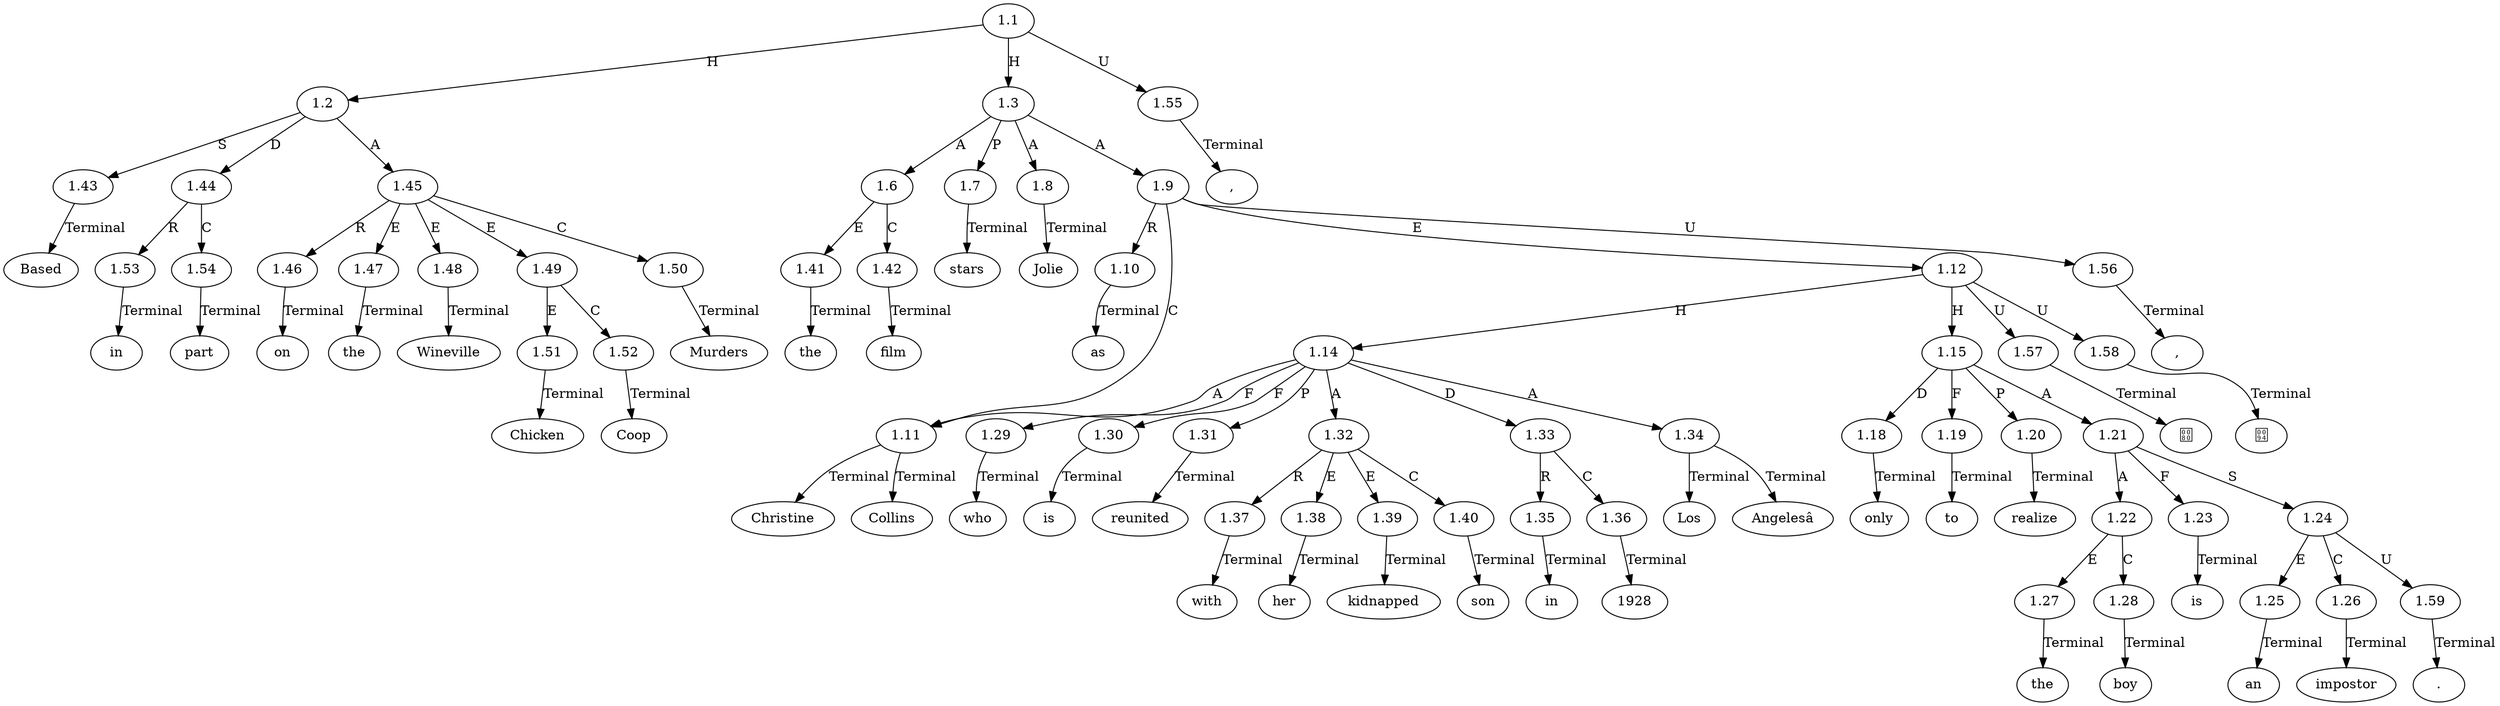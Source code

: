 // Graph
digraph {
	0.1 [label=Based ordering=out]
	0.10 [label="," ordering=out]
	0.11 [label=the ordering=out]
	0.12 [label=film ordering=out]
	0.13 [label=stars ordering=out]
	0.14 [label=Jolie ordering=out]
	0.15 [label=as ordering=out]
	0.16 [label=Christine ordering=out]
	0.17 [label=Collins ordering=out]
	0.18 [label="," ordering=out]
	0.19 [label=who ordering=out]
	0.2 [label=in ordering=out]
	0.20 [label=is ordering=out]
	0.21 [label=reunited ordering=out]
	0.22 [label=with ordering=out]
	0.23 [label=her ordering=out]
	0.24 [label=kidnapped ordering=out]
	0.25 [label=son ordering=out]
	0.26 [label=in ordering=out]
	0.27 [label=1928 ordering=out]
	0.28 [label=Los ordering=out]
	0.29 [label="Angelesâ" ordering=out]
	0.3 [label=part ordering=out]
	0.30 [label="" ordering=out]
	0.31 [label="" ordering=out]
	0.32 [label=only ordering=out]
	0.33 [label=to ordering=out]
	0.34 [label=realize ordering=out]
	0.35 [label=the ordering=out]
	0.36 [label=boy ordering=out]
	0.37 [label=is ordering=out]
	0.38 [label=an ordering=out]
	0.39 [label=impostor ordering=out]
	0.4 [label=on ordering=out]
	0.40 [label="." ordering=out]
	0.5 [label=the ordering=out]
	0.6 [label=Wineville ordering=out]
	0.7 [label=Chicken ordering=out]
	0.8 [label=Coop ordering=out]
	0.9 [label=Murders ordering=out]
	1.1 [label=1.1 ordering=out]
	1.2 [label=1.2 ordering=out]
	1.3 [label=1.3 ordering=out]
	1.6 [label=1.6 ordering=out]
	1.7 [label=1.7 ordering=out]
	1.8 [label=1.8 ordering=out]
	1.9 [label=1.9 ordering=out]
	1.10 [label=1.10 ordering=out]
	1.11 [label=1.11 ordering=out]
	1.12 [label=1.12 ordering=out]
	1.14 [label=1.14 ordering=out]
	1.15 [label=1.15 ordering=out]
	1.18 [label=1.18 ordering=out]
	1.19 [label=1.19 ordering=out]
	1.20 [label=1.20 ordering=out]
	1.21 [label=1.21 ordering=out]
	1.22 [label=1.22 ordering=out]
	1.23 [label=1.23 ordering=out]
	1.24 [label=1.24 ordering=out]
	1.25 [label=1.25 ordering=out]
	1.26 [label=1.26 ordering=out]
	1.27 [label=1.27 ordering=out]
	1.28 [label=1.28 ordering=out]
	1.29 [label=1.29 ordering=out]
	1.30 [label=1.30 ordering=out]
	1.31 [label=1.31 ordering=out]
	1.32 [label=1.32 ordering=out]
	1.33 [label=1.33 ordering=out]
	1.34 [label=1.34 ordering=out]
	1.35 [label=1.35 ordering=out]
	1.36 [label=1.36 ordering=out]
	1.37 [label=1.37 ordering=out]
	1.38 [label=1.38 ordering=out]
	1.39 [label=1.39 ordering=out]
	1.40 [label=1.40 ordering=out]
	1.41 [label=1.41 ordering=out]
	1.42 [label=1.42 ordering=out]
	1.43 [label=1.43 ordering=out]
	1.44 [label=1.44 ordering=out]
	1.45 [label=1.45 ordering=out]
	1.46 [label=1.46 ordering=out]
	1.47 [label=1.47 ordering=out]
	1.48 [label=1.48 ordering=out]
	1.49 [label=1.49 ordering=out]
	1.50 [label=1.50 ordering=out]
	1.51 [label=1.51 ordering=out]
	1.52 [label=1.52 ordering=out]
	1.53 [label=1.53 ordering=out]
	1.54 [label=1.54 ordering=out]
	1.55 [label=1.55 ordering=out]
	1.56 [label=1.56 ordering=out]
	1.57 [label=1.57 ordering=out]
	1.58 [label=1.58 ordering=out]
	1.59 [label=1.59 ordering=out]
	1.1 -> 1.2 [label=H ordering=out]
	1.1 -> 1.3 [label=H ordering=out]
	1.1 -> 1.55 [label=U ordering=out]
	1.2 -> 1.43 [label=S ordering=out]
	1.2 -> 1.44 [label=D ordering=out]
	1.2 -> 1.45 [label=A ordering=out]
	1.3 -> 1.6 [label=A ordering=out]
	1.3 -> 1.7 [label=P ordering=out]
	1.3 -> 1.8 [label=A ordering=out]
	1.3 -> 1.9 [label=A ordering=out]
	1.6 -> 1.41 [label=E ordering=out]
	1.6 -> 1.42 [label=C ordering=out]
	1.7 -> 0.13 [label=Terminal ordering=out]
	1.8 -> 0.14 [label=Terminal ordering=out]
	1.9 -> 1.10 [label=R ordering=out]
	1.9 -> 1.11 [label=C ordering=out]
	1.9 -> 1.12 [label=E ordering=out]
	1.9 -> 1.56 [label=U ordering=out]
	1.10 -> 0.15 [label=Terminal ordering=out]
	1.11 -> 0.16 [label=Terminal ordering=out]
	1.11 -> 0.17 [label=Terminal ordering=out]
	1.12 -> 1.14 [label=H ordering=out]
	1.12 -> 1.15 [label=H ordering=out]
	1.12 -> 1.57 [label=U ordering=out]
	1.12 -> 1.58 [label=U ordering=out]
	1.14 -> 1.11 [label=A ordering=out]
	1.14 -> 1.29 [label=F ordering=out]
	1.14 -> 1.30 [label=F ordering=out]
	1.14 -> 1.31 [label=P ordering=out]
	1.14 -> 1.32 [label=A ordering=out]
	1.14 -> 1.33 [label=D ordering=out]
	1.14 -> 1.34 [label=A ordering=out]
	1.15 -> 1.18 [label=D ordering=out]
	1.15 -> 1.19 [label=F ordering=out]
	1.15 -> 1.20 [label=P ordering=out]
	1.15 -> 1.21 [label=A ordering=out]
	1.18 -> 0.32 [label=Terminal ordering=out]
	1.19 -> 0.33 [label=Terminal ordering=out]
	1.20 -> 0.34 [label=Terminal ordering=out]
	1.21 -> 1.22 [label=A ordering=out]
	1.21 -> 1.23 [label=F ordering=out]
	1.21 -> 1.24 [label=S ordering=out]
	1.22 -> 1.27 [label=E ordering=out]
	1.22 -> 1.28 [label=C ordering=out]
	1.23 -> 0.37 [label=Terminal ordering=out]
	1.24 -> 1.25 [label=E ordering=out]
	1.24 -> 1.26 [label=C ordering=out]
	1.24 -> 1.59 [label=U ordering=out]
	1.25 -> 0.38 [label=Terminal ordering=out]
	1.26 -> 0.39 [label=Terminal ordering=out]
	1.27 -> 0.35 [label=Terminal ordering=out]
	1.28 -> 0.36 [label=Terminal ordering=out]
	1.29 -> 0.19 [label=Terminal ordering=out]
	1.30 -> 0.20 [label=Terminal ordering=out]
	1.31 -> 0.21 [label=Terminal ordering=out]
	1.32 -> 1.37 [label=R ordering=out]
	1.32 -> 1.38 [label=E ordering=out]
	1.32 -> 1.39 [label=E ordering=out]
	1.32 -> 1.40 [label=C ordering=out]
	1.33 -> 1.35 [label=R ordering=out]
	1.33 -> 1.36 [label=C ordering=out]
	1.34 -> 0.28 [label=Terminal ordering=out]
	1.34 -> 0.29 [label=Terminal ordering=out]
	1.35 -> 0.26 [label=Terminal ordering=out]
	1.36 -> 0.27 [label=Terminal ordering=out]
	1.37 -> 0.22 [label=Terminal ordering=out]
	1.38 -> 0.23 [label=Terminal ordering=out]
	1.39 -> 0.24 [label=Terminal ordering=out]
	1.40 -> 0.25 [label=Terminal ordering=out]
	1.41 -> 0.11 [label=Terminal ordering=out]
	1.42 -> 0.12 [label=Terminal ordering=out]
	1.43 -> 0.1 [label=Terminal ordering=out]
	1.44 -> 1.53 [label=R ordering=out]
	1.44 -> 1.54 [label=C ordering=out]
	1.45 -> 1.46 [label=R ordering=out]
	1.45 -> 1.47 [label=E ordering=out]
	1.45 -> 1.48 [label=E ordering=out]
	1.45 -> 1.49 [label=E ordering=out]
	1.45 -> 1.50 [label=C ordering=out]
	1.46 -> 0.4 [label=Terminal ordering=out]
	1.47 -> 0.5 [label=Terminal ordering=out]
	1.48 -> 0.6 [label=Terminal ordering=out]
	1.49 -> 1.51 [label=E ordering=out]
	1.49 -> 1.52 [label=C ordering=out]
	1.50 -> 0.9 [label=Terminal ordering=out]
	1.51 -> 0.7 [label=Terminal ordering=out]
	1.52 -> 0.8 [label=Terminal ordering=out]
	1.53 -> 0.2 [label=Terminal ordering=out]
	1.54 -> 0.3 [label=Terminal ordering=out]
	1.55 -> 0.10 [label=Terminal ordering=out]
	1.56 -> 0.18 [label=Terminal ordering=out]
	1.57 -> 0.30 [label=Terminal ordering=out]
	1.58 -> 0.31 [label=Terminal ordering=out]
	1.59 -> 0.40 [label=Terminal ordering=out]
}
